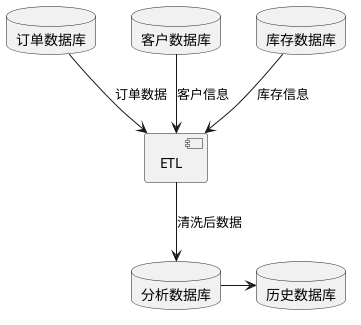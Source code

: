 @startuml
'!define RECTANGLE class
'!define DATABASE database

database "订单数据库" as OrderDB
database "客户数据库" as CustomerDB
database "库存数据库" as InventoryDB
database "分析数据库" as AnalyticsDB
database "历史数据库" as HisDB

'class "ETL1" as ETL
'class "数据清洗" as DataCleaning


OrderDB -down-> [ETL] : "订单数据"
CustomerDB -down-> [ETL] : "客户信息"
InventoryDB -down-> [ETL] : "库存信息"

'ETL -down-> DataCleaning : "原始数据"
[ETL] -down-> AnalyticsDB : "清洗后数据"
AnalyticsDB -> HisDB

'OrderDB -down-> DataArchiving : "历史订单"
'CustomerDB -down-> DataArchiving : "历史客户信息"
'DataArchiving -down-> AnalyticsDB : "归档数据"

@enduml